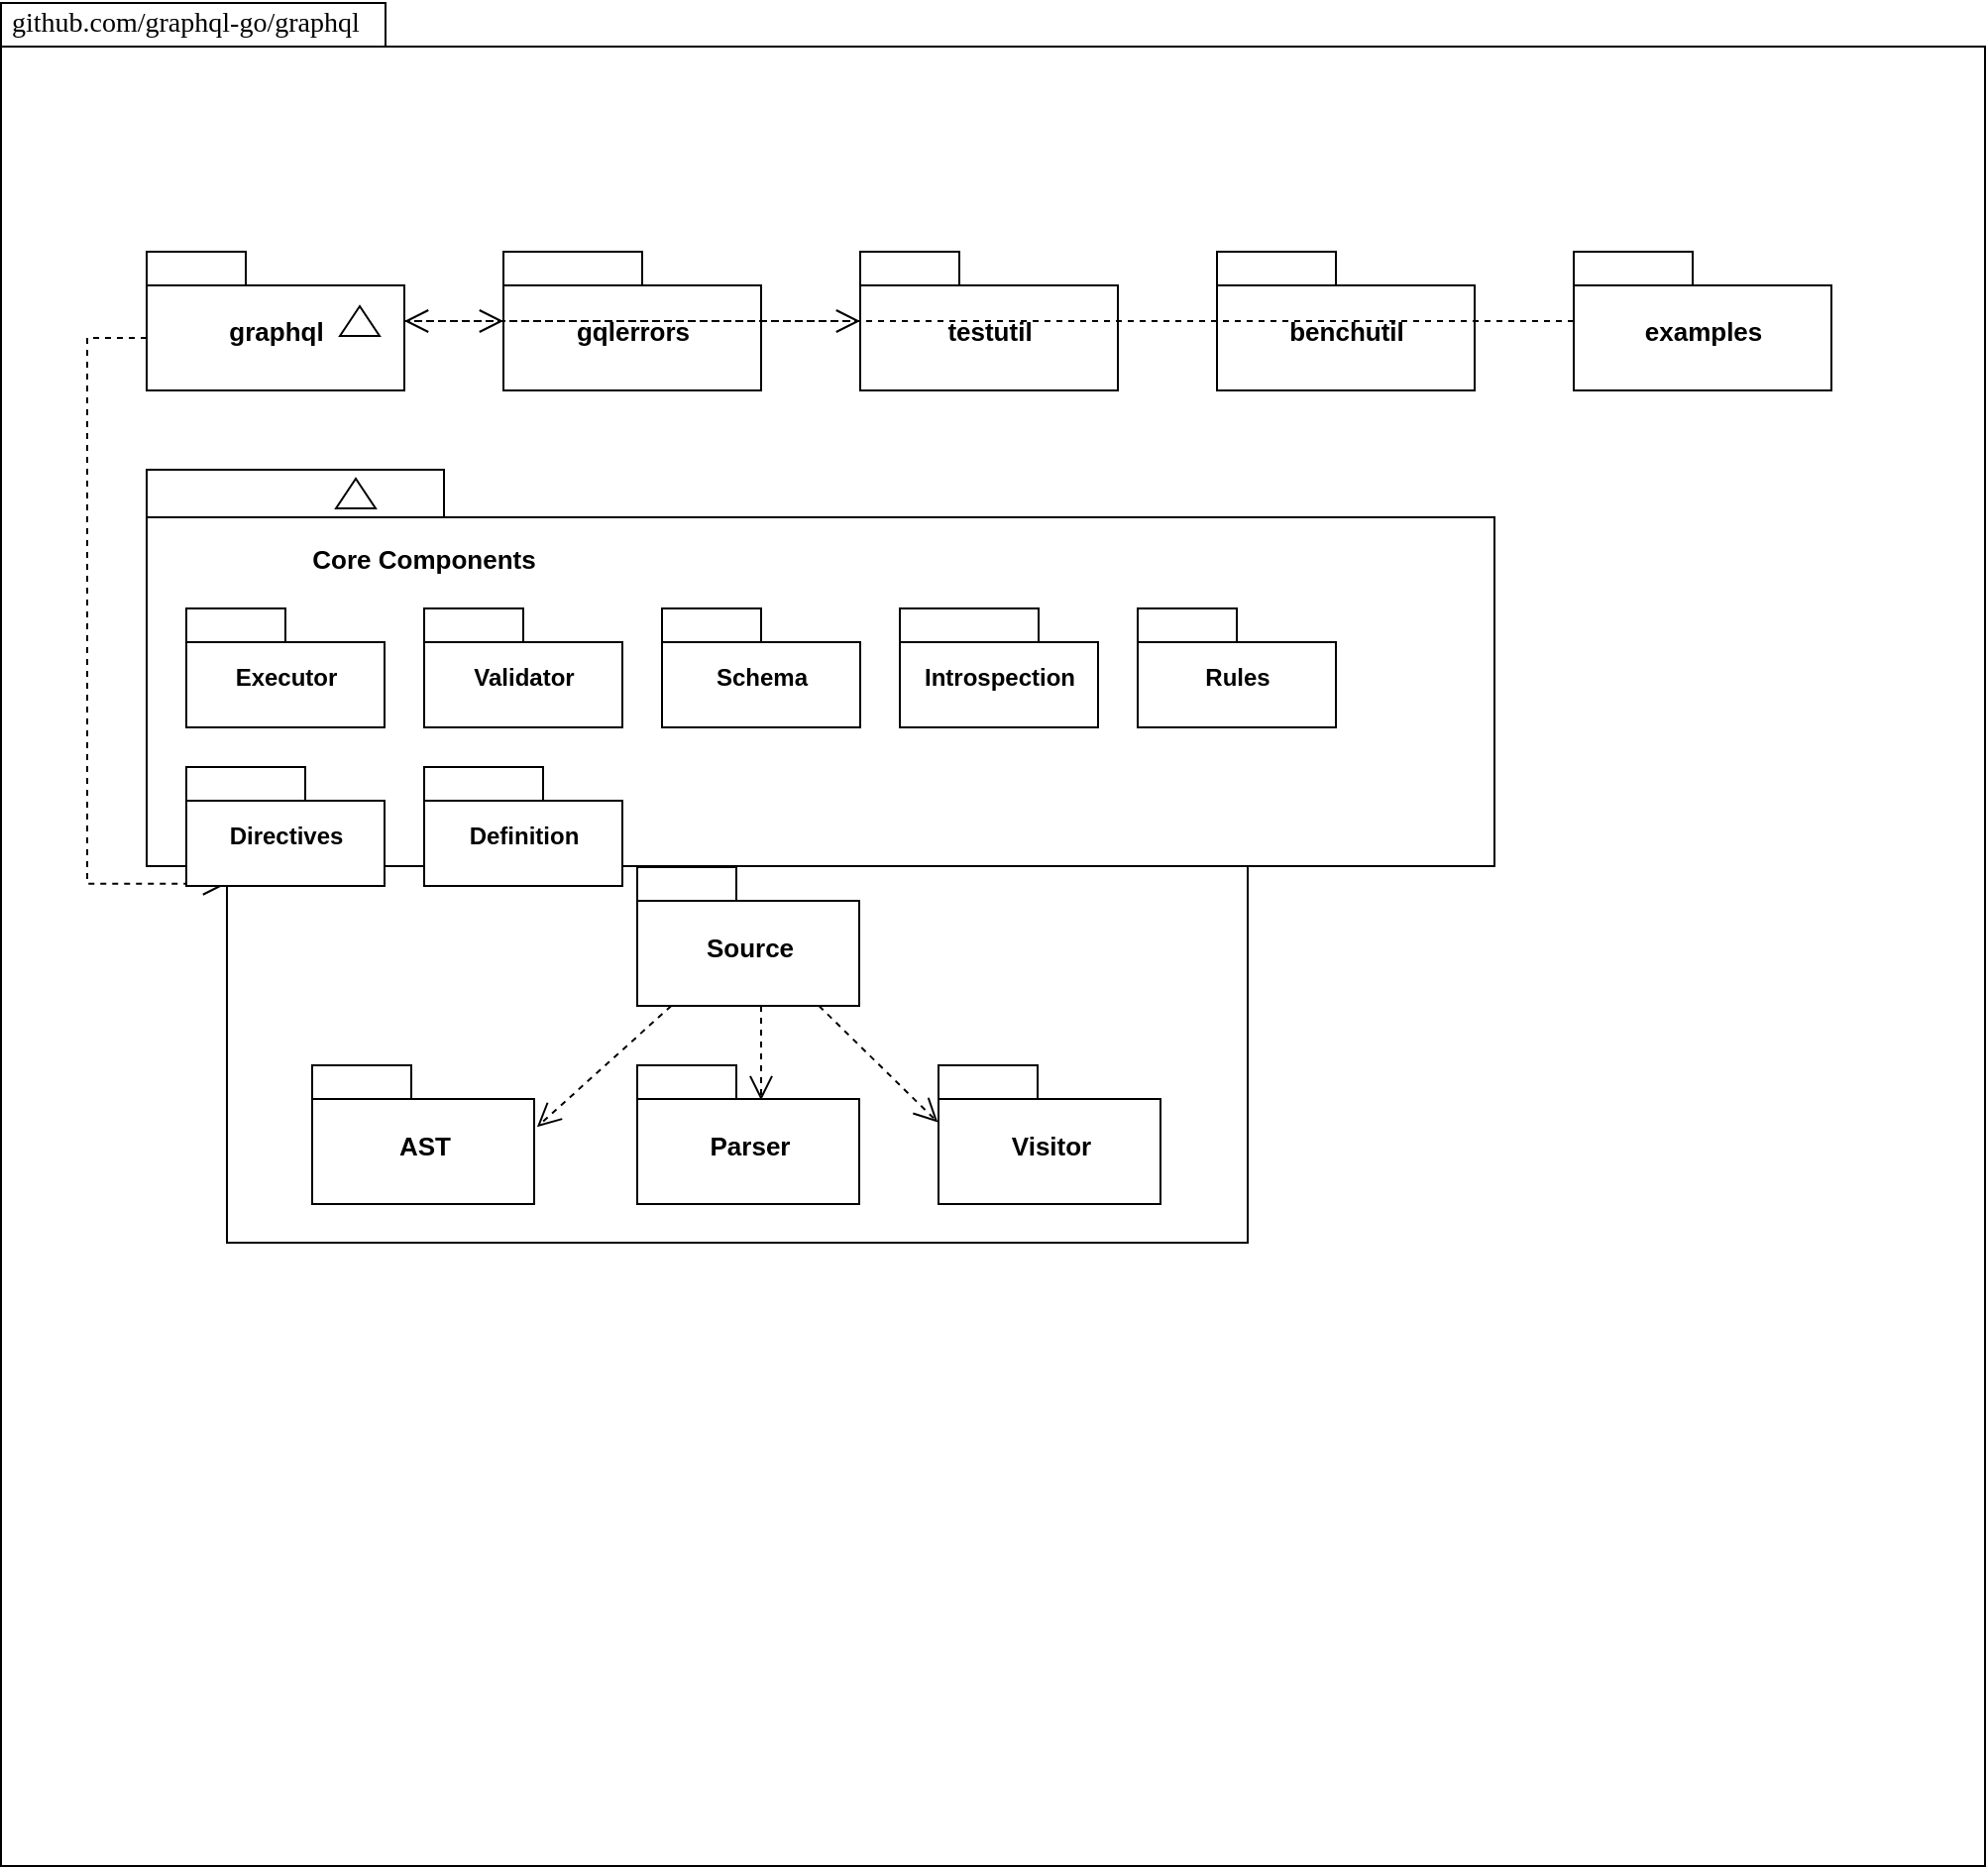<mxfile version="24.7.17">
  <diagram name="Page-1" id="b5b7bab2-c9e2-2cf4-8b2a-24fd1a2a6d21">
    <mxGraphModel dx="794" dy="512" grid="1" gridSize="10" guides="1" tooltips="1" connect="1" arrows="1" fold="1" page="1" pageScale="1" pageWidth="827" pageHeight="1169" background="none" math="0" shadow="0">
      <root>
        <mxCell id="0" />
        <mxCell id="1" parent="0" />
        <mxCell id="6e0c8c40b5770093-72" value="" style="shape=folder;fontStyle=1;spacingTop=10;tabWidth=194;tabHeight=22;tabPosition=left;html=1;rounded=0;shadow=0;comic=0;labelBackgroundColor=none;strokeWidth=1;fillColor=none;fontFamily=Verdana;fontSize=10;align=center;" parent="1" vertex="1">
          <mxGeometry x="326.5" y="114.5" width="1001" height="940" as="geometry" />
        </mxCell>
        <mxCell id="6e0c8c40b5770093-6" value="" style="group" parent="1" vertex="1" connectable="0">
          <mxGeometry x="400" y="240" width="130" height="70" as="geometry" />
        </mxCell>
        <mxCell id="6e0c8c40b5770093-4" value="&lt;font face=&quot;Helvetica&quot; style=&quot;font-size: 13px;&quot;&gt;graphql&lt;/font&gt;" style="shape=folder;fontStyle=1;spacingTop=10;tabWidth=50;tabHeight=17;tabPosition=left;html=1;rounded=0;shadow=0;comic=0;labelBackgroundColor=none;strokeWidth=1;fontFamily=Verdana;fontSize=10;align=center;" parent="6e0c8c40b5770093-6" vertex="1">
          <mxGeometry width="130" height="70" as="geometry" />
        </mxCell>
        <mxCell id="6e0c8c40b5770093-5" value="" style="triangle;whiteSpace=wrap;html=1;rounded=0;shadow=0;comic=0;labelBackgroundColor=none;strokeWidth=1;fontFamily=Verdana;fontSize=10;align=center;rotation=-90;" parent="6e0c8c40b5770093-6" vertex="1">
          <mxGeometry x="100" y="25" width="15" height="20" as="geometry" />
        </mxCell>
        <mxCell id="6e0c8c40b5770093-33" value="" style="shape=folder;fontStyle=1;spacingTop=10;tabWidth=123;tabHeight=24;tabPosition=left;html=1;rounded=0;shadow=0;comic=0;labelBackgroundColor=none;strokeColor=#000000;strokeWidth=1;fillColor=#ffffff;fontFamily=Verdana;fontSize=10;fontColor=#000000;align=center;" parent="1" vertex="1">
          <mxGeometry x="440.5" y="474.5" width="515" height="265.5" as="geometry" />
        </mxCell>
        <mxCell id="6e0c8c40b5770093-64" style="edgeStyle=elbowEdgeStyle;rounded=0;html=1;entryX=0.559;entryY=0.251;entryPerimeter=0;dashed=1;labelBackgroundColor=none;startFill=0;endArrow=open;endFill=0;endSize=10;fontFamily=Verdana;fontSize=10;" parent="1" source="6e0c8c40b5770093-42" target="6e0c8c40b5770093-44" edge="1">
          <mxGeometry relative="1" as="geometry" />
        </mxCell>
        <mxCell id="6e0c8c40b5770093-65" style="edgeStyle=none;rounded=0;html=1;dashed=1;labelBackgroundColor=none;startFill=0;endArrow=open;endFill=0;endSize=10;fontFamily=Verdana;fontSize=10;entryX=-0.003;entryY=0.411;entryPerimeter=0;" parent="1" source="6e0c8c40b5770093-42" target="6e0c8c40b5770093-45" edge="1">
          <mxGeometry relative="1" as="geometry" />
        </mxCell>
        <mxCell id="6e0c8c40b5770093-66" style="edgeStyle=none;rounded=0;html=1;dashed=1;labelBackgroundColor=none;startFill=0;endArrow=open;endFill=0;endSize=10;fontFamily=Verdana;fontSize=10;entryX=1.013;entryY=0.444;entryPerimeter=0;" parent="1" source="6e0c8c40b5770093-42" target="6e0c8c40b5770093-43" edge="1">
          <mxGeometry relative="1" as="geometry" />
        </mxCell>
        <mxCell id="6e0c8c40b5770093-42" value="Source" style="shape=folder;fontStyle=1;spacingTop=10;tabWidth=50;tabHeight=17;tabPosition=left;html=1;rounded=0;shadow=0;comic=0;labelBackgroundColor=none;strokeColor=#000000;strokeWidth=1;fillColor=#ffffff;fontFamily=Helvetica;fontSize=13;fontColor=#000000;align=center;" parent="1" vertex="1">
          <mxGeometry x="647.5" y="550.5" width="112" height="70" as="geometry" />
        </mxCell>
        <mxCell id="6e0c8c40b5770093-43" value="AST" style="shape=folder;fontStyle=1;spacingTop=10;tabWidth=50;tabHeight=17;tabPosition=left;html=1;rounded=0;shadow=0;comic=0;labelBackgroundColor=none;strokeColor=#000000;strokeWidth=1;fillColor=#ffffff;fontFamily=Helvetica;fontSize=13;fontColor=#000000;align=center;" parent="1" vertex="1">
          <mxGeometry x="483.5" y="650.5" width="112" height="70" as="geometry" />
        </mxCell>
        <mxCell id="6e0c8c40b5770093-44" value="Parser" style="shape=folder;fontStyle=1;spacingTop=10;tabWidth=50;tabHeight=17;tabPosition=left;html=1;rounded=0;shadow=0;comic=0;labelBackgroundColor=none;strokeColor=#000000;strokeWidth=1;fillColor=#ffffff;fontFamily=Helvetica;fontSize=13;fontColor=#000000;align=center;" parent="1" vertex="1">
          <mxGeometry x="647.5" y="650.5" width="112" height="70" as="geometry" />
        </mxCell>
        <mxCell id="6e0c8c40b5770093-45" value="Visitor" style="shape=folder;fontStyle=1;spacingTop=10;tabWidth=50;tabHeight=17;tabPosition=left;html=1;rounded=0;shadow=0;comic=0;labelBackgroundColor=none;strokeColor=#000000;strokeWidth=1;fillColor=#ffffff;fontFamily=Helvetica;fontSize=13;fontColor=#000000;align=center;" parent="1" vertex="1">
          <mxGeometry x="799.5" y="650.5" width="112" height="70" as="geometry" />
        </mxCell>
        <mxCell id="6e0c8c40b5770093-51" value="" style="triangle;whiteSpace=wrap;html=1;rounded=0;shadow=0;comic=0;labelBackgroundColor=none;strokeColor=#000000;strokeWidth=1;fillColor=#ffffff;fontFamily=Verdana;fontSize=10;fontColor=#000000;align=center;rotation=-90;" parent="1" vertex="1">
          <mxGeometry x="538.5" y="476.5" width="15" height="20" as="geometry" />
        </mxCell>
        <mxCell id="6e0c8c40b5770093-58" style="rounded=0;html=1;dashed=1;labelBackgroundColor=none;startFill=0;endArrow=open;endFill=0;endSize=10;fontFamily=Verdana;fontSize=10;edgeStyle=elbowEdgeStyle;exitX=0;exitY=0;exitDx=0;exitDy=43.5;exitPerimeter=0;entryX=0;entryY=0;entryDx=0;entryDy=84.375;entryPerimeter=0;" parent="1" source="6e0c8c40b5770093-4" target="6e0c8c40b5770093-33" edge="1">
          <mxGeometry relative="1" as="geometry">
            <mxPoint x="487" y="283.5" as="sourcePoint" />
            <mxPoint x="627.02" y="496.005" as="targetPoint" />
            <Array as="points">
              <mxPoint x="370" y="420" />
            </Array>
          </mxGeometry>
        </mxCell>
        <mxCell id="6e0c8c40b5770093-73" value="github.com/graphql-go/graphql" style="text;html=1;align=left;verticalAlign=top;spacingTop=-4;fontSize=14;fontFamily=Verdana;fontStyle=0" parent="1" vertex="1">
          <mxGeometry x="329.5" y="113.5" width="130" height="20" as="geometry" />
        </mxCell>
        <mxCell id="WGhS01xEocd7z_n4HHXZ-1" value="Package: Language" style="text;html=1;align=center;verticalAlign=middle;whiteSpace=wrap;rounded=0;fontStyle=1;fontSize=13;fontFamily=Helvetica;" vertex="1" parent="1">
          <mxGeometry x="633" y="505" width="140" height="30" as="geometry" />
        </mxCell>
        
        <!-- Additional Packages -->
        <mxCell id="gqlerrors-package" value="gqlerrors" style="shape=folder;fontStyle=1;spacingTop=10;tabWidth=70;tabHeight=17;tabPosition=left;html=1;rounded=0;shadow=0;comic=0;labelBackgroundColor=none;strokeColor=#000000;strokeWidth=1;fillColor=#ffffff;fontFamily=Helvetica;fontSize=13;fontColor=#000000;align=center;" vertex="1" parent="1">
          <mxGeometry x="580" y="240" width="130" height="70" as="geometry" />
        </mxCell>
        
        <mxCell id="testutil-package" value="testutil" style="shape=folder;fontStyle=1;spacingTop=10;tabWidth=50;tabHeight=17;tabPosition=left;html=1;rounded=0;shadow=0;comic=0;labelBackgroundColor=none;strokeColor=#000000;strokeWidth=1;fillColor=#ffffff;fontFamily=Helvetica;fontSize=13;fontColor=#000000;align=center;" vertex="1" parent="1">
          <mxGeometry x="760" y="240" width="130" height="70" as="geometry" />
        </mxCell>
        
        <mxCell id="benchutil-package" value="benchutil" style="shape=folder;fontStyle=1;spacingTop=10;tabWidth=60;tabHeight=17;tabPosition=left;html=1;rounded=0;shadow=0;comic=0;labelBackgroundColor=none;strokeColor=#000000;strokeWidth=1;fillColor=#ffffff;fontFamily=Helvetica;fontSize=13;fontColor=#000000;align=center;" vertex="1" parent="1">
          <mxGeometry x="940" y="240" width="130" height="70" as="geometry" />
        </mxCell>
        
        <mxCell id="examples-package" value="examples" style="shape=folder;fontStyle=1;spacingTop=10;tabWidth=60;tabHeight=17;tabPosition=left;html=1;rounded=0;shadow=0;comic=0;labelBackgroundColor=none;strokeColor=#000000;strokeWidth=1;fillColor=#ffffff;fontFamily=Helvetica;fontSize=13;fontColor=#000000;align=center;" vertex="1" parent="1">
          <mxGeometry x="1120" y="240" width="130" height="70" as="geometry" />
        </mxCell>
        
        <!-- Core Components within GraphQL package -->
        <mxCell id="graphql-components" value="" style="shape=folder;fontStyle=1;spacingTop=10;tabWidth=150;tabHeight=24;tabPosition=left;html=1;rounded=0;shadow=0;comic=0;labelBackgroundColor=none;strokeColor=#000000;strokeWidth=1;fillColor=#ffffff;fontFamily=Verdana;fontSize=10;fontColor=#000000;align=center;" vertex="1" parent="1">
          <mxGeometry x="400" y="350" width="680" height="200" as="geometry" />
        </mxCell>
        
        <mxCell id="graphql-components-label" value="Core Components" style="text;html=1;align=center;verticalAlign=middle;whiteSpace=wrap;rounded=0;fontStyle=1;fontSize=13;fontFamily=Helvetica;" vertex="1" parent="1">
          <mxGeometry x="470" y="380" width="140" height="30" as="geometry" />
        </mxCell>
        
        <mxCell id="executor-component" value="Executor" style="shape=folder;fontStyle=1;spacingTop=10;tabWidth=50;tabHeight=17;tabPosition=left;html=1;rounded=0;shadow=0;comic=0;labelBackgroundColor=none;strokeColor=#000000;strokeWidth=1;fillColor=#ffffff;fontFamily=Helvetica;fontSize=12;fontColor=#000000;align=center;" vertex="1" parent="1">
          <mxGeometry x="420" y="420" width="100" height="60" as="geometry" />
        </mxCell>
        
        <mxCell id="validator-component" value="Validator" style="shape=folder;fontStyle=1;spacingTop=10;tabWidth=50;tabHeight=17;tabPosition=left;html=1;rounded=0;shadow=0;comic=0;labelBackgroundColor=none;strokeColor=#000000;strokeWidth=1;fillColor=#ffffff;fontFamily=Helvetica;fontSize=12;fontColor=#000000;align=center;" vertex="1" parent="1">
          <mxGeometry x="540" y="420" width="100" height="60" as="geometry" />
        </mxCell>
        
        <mxCell id="schema-component" value="Schema" style="shape=folder;fontStyle=1;spacingTop=10;tabWidth=50;tabHeight=17;tabPosition=left;html=1;rounded=0;shadow=0;comic=0;labelBackgroundColor=none;strokeColor=#000000;strokeWidth=1;fillColor=#ffffff;fontFamily=Helvetica;fontSize=12;fontColor=#000000;align=center;" vertex="1" parent="1">
          <mxGeometry x="660" y="420" width="100" height="60" as="geometry" />
        </mxCell>
        
        <mxCell id="introspection-component" value="Introspection" style="shape=folder;fontStyle=1;spacingTop=10;tabWidth=70;tabHeight=17;tabPosition=left;html=1;rounded=0;shadow=0;comic=0;labelBackgroundColor=none;strokeColor=#000000;strokeWidth=1;fillColor=#ffffff;fontFamily=Helvetica;fontSize=12;fontColor=#000000;align=center;" vertex="1" parent="1">
          <mxGeometry x="780" y="420" width="100" height="60" as="geometry" />
        </mxCell>
        
        <mxCell id="rules-component" value="Rules" style="shape=folder;fontStyle=1;spacingTop=10;tabWidth=50;tabHeight=17;tabPosition=left;html=1;rounded=0;shadow=0;comic=0;labelBackgroundColor=none;strokeColor=#000000;strokeWidth=1;fillColor=#ffffff;fontFamily=Helvetica;fontSize=12;fontColor=#000000;align=center;" vertex="1" parent="1">
          <mxGeometry x="900" y="420" width="100" height="60" as="geometry" />
        </mxCell>
        
        <mxCell id="directives-component" value="Directives" style="shape=folder;fontStyle=1;spacingTop=10;tabWidth=60;tabHeight=17;tabPosition=left;html=1;rounded=0;shadow=0;comic=0;labelBackgroundColor=none;strokeColor=#000000;strokeWidth=1;fillColor=#ffffff;fontFamily=Helvetica;fontSize=12;fontColor=#000000;align=center;" vertex="1" parent="1">
          <mxGeometry x="420" y="500" width="100" height="60" as="geometry" />
        </mxCell>
        
        <mxCell id="definition-component" value="Definition" style="shape=folder;fontStyle=1;spacingTop=10;tabWidth=60;tabHeight=17;tabPosition=left;html=1;rounded=0;shadow=0;comic=0;labelBackgroundColor=none;strokeColor=#000000;strokeWidth=1;fillColor=#ffffff;fontFamily=Helvetica;fontSize=12;fontColor=#000000;align=center;" vertex="1" parent="1">
          <mxGeometry x="540" y="500" width="100" height="60" as="geometry" />
        </mxCell>
        
        <!-- Dependency arrows from graphql to other packages -->
        <mxCell id="graphql-to-gqlerrors" style="edgeStyle=orthogonalEdgeStyle;rounded=0;html=1;dashed=1;labelBackgroundColor=none;startFill=0;endArrow=open;endFill=0;endSize=10;fontFamily=Verdana;fontSize=10;" edge="1" parent="1" source="6e0c8c40b5770093-4" target="gqlerrors-package">
          <mxGeometry relative="1" as="geometry" />
        </mxCell>
        
        <mxCell id="graphql-to-testutil" style="edgeStyle=orthogonalEdgeStyle;rounded=0;html=1;dashed=1;labelBackgroundColor=none;startFill=0;endArrow=open;endFill=0;endSize=10;fontFamily=Verdana;fontSize=10;" edge="1" parent="1" source="6e0c8c40b5770093-4" target="testutil-package">
          <mxGeometry relative="1" as="geometry" />
        </mxCell>
        
        <!-- Dependency arrow from examples to graphql -->
        <mxCell id="examples-to-graphql" style="edgeStyle=orthogonalEdgeStyle;rounded=0;html=1;dashed=1;labelBackgroundColor=none;startFill=0;endArrow=open;endFill=0;endSize=10;fontFamily=Verdana;fontSize=10;" edge="1" parent="1" source="examples-package" target="6e0c8c40b5770093-4">
          <mxGeometry relative="1" as="geometry" />
        </mxCell>
        
        <!-- Triangle for core components -->
        <mxCell id="core-components-triangle" value="" style="triangle;whiteSpace=wrap;html=1;rounded=0;shadow=0;comic=0;labelBackgroundColor=none;strokeColor=#000000;strokeWidth=1;fillColor=#ffffff;fontFamily=Verdana;fontSize=10;fontColor=#000000;align=center;rotation=-90;" vertex="1" parent="1">
          <mxGeometry x="498" y="352" width="15" height="20" as="geometry" />
        </mxCell>
      </root>
    </mxGraphModel>
  </diagram>
</mxfile>
